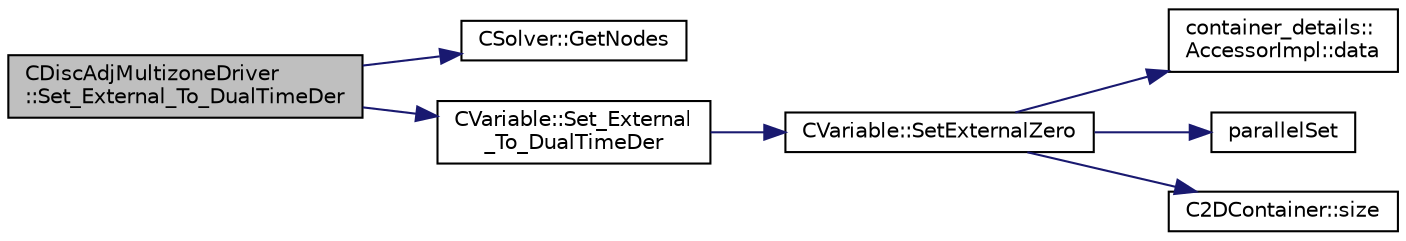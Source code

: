 digraph "CDiscAdjMultizoneDriver::Set_External_To_DualTimeDer"
{
 // LATEX_PDF_SIZE
  edge [fontname="Helvetica",fontsize="10",labelfontname="Helvetica",labelfontsize="10"];
  node [fontname="Helvetica",fontsize="10",shape=record];
  rankdir="LR";
  Node1 [label="CDiscAdjMultizoneDriver\l::Set_External_To_DualTimeDer",height=0.2,width=0.4,color="black", fillcolor="grey75", style="filled", fontcolor="black",tooltip="Puts dual time derivative vector to External."];
  Node1 -> Node2 [color="midnightblue",fontsize="10",style="solid",fontname="Helvetica"];
  Node2 [label="CSolver::GetNodes",height=0.2,width=0.4,color="black", fillcolor="white", style="filled",URL="$classCSolver.html#af3198e52a2ea377bb765647b5e697197",tooltip="Allow outside access to the nodes of the solver, containing conservatives, primitives,..."];
  Node1 -> Node3 [color="midnightblue",fontsize="10",style="solid",fontname="Helvetica"];
  Node3 [label="CVariable::Set_External\l_To_DualTimeDer",height=0.2,width=0.4,color="black", fillcolor="white", style="filled",URL="$classCVariable.html#a10d3582e2b305581c1e75f5fe43880fa",tooltip="Set Dual-time derivative contributions to the external."];
  Node3 -> Node4 [color="midnightblue",fontsize="10",style="solid",fontname="Helvetica"];
  Node4 [label="CVariable::SetExternalZero",height=0.2,width=0.4,color="black", fillcolor="white", style="filled",URL="$classCVariable.html#aa02ebea850e32a05e09215b3d109ac80",tooltip="Set external contributions to zero."];
  Node4 -> Node5 [color="midnightblue",fontsize="10",style="solid",fontname="Helvetica"];
  Node5 [label="container_details::\lAccessorImpl::data",height=0.2,width=0.4,color="black", fillcolor="white", style="filled",URL="$classcontainer__details_1_1AccessorImpl.html#a5b5318f7212e57c13e464c398f74b3d5",tooltip=" "];
  Node4 -> Node6 [color="midnightblue",fontsize="10",style="solid",fontname="Helvetica"];
  Node6 [label="parallelSet",height=0.2,width=0.4,color="black", fillcolor="white", style="filled",URL="$omp__structure_8hpp.html#aa6ac2e864da0a02b0037fe4b8b6e1056",tooltip="Set the entries of an array-like object to a constant value in parallel."];
  Node4 -> Node7 [color="midnightblue",fontsize="10",style="solid",fontname="Helvetica"];
  Node7 [label="C2DContainer::size",height=0.2,width=0.4,color="black", fillcolor="white", style="filled",URL="$classC2DContainer.html#a8278113dbcf54123f9852e7e44583759",tooltip=" "];
}
